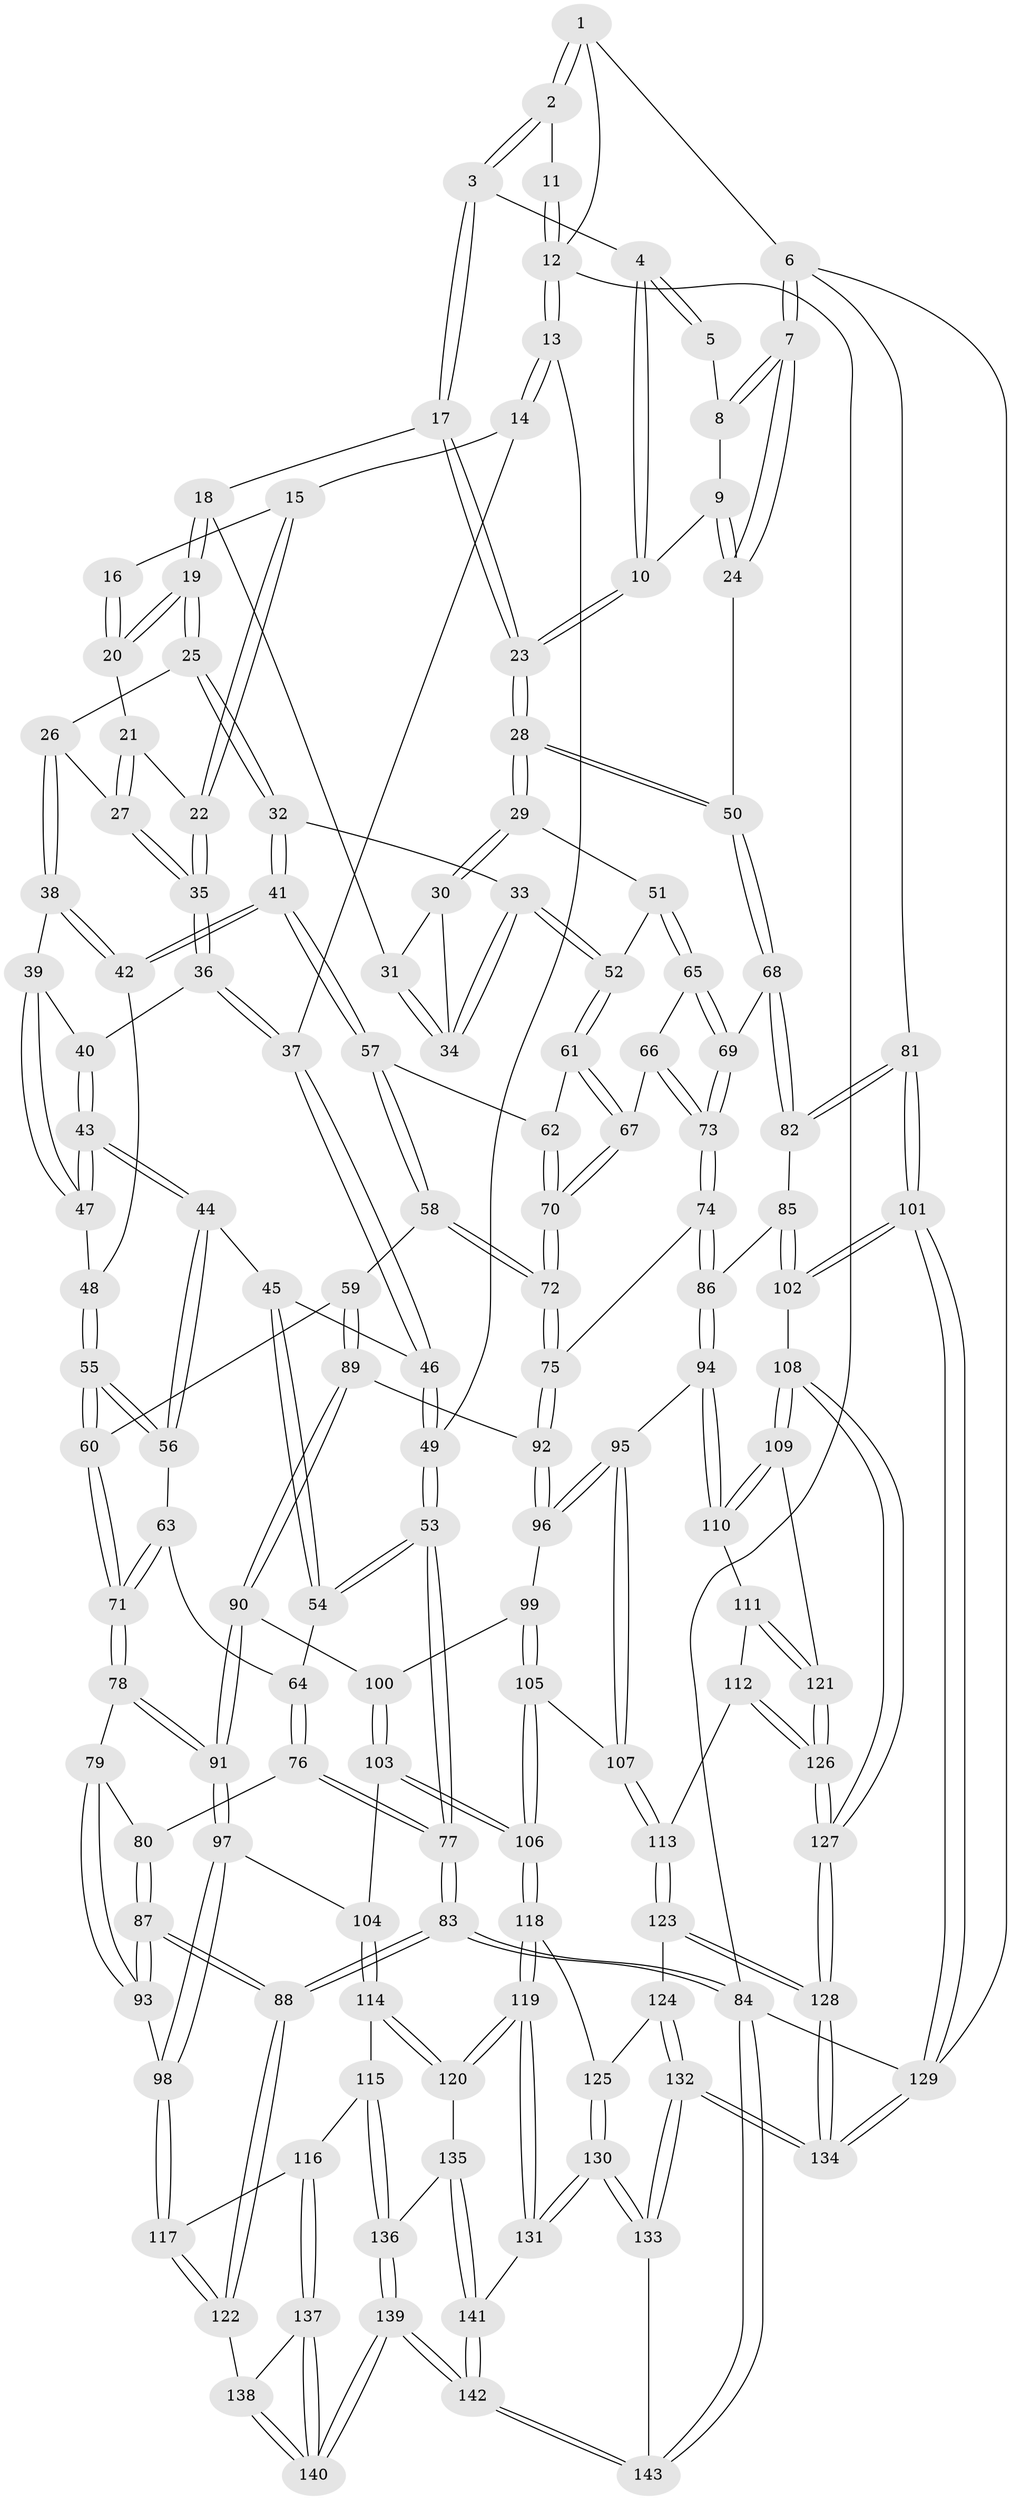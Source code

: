 // coarse degree distribution, {3: 0.7093023255813954, 5: 0.05813953488372093, 4: 0.1511627906976744, 2: 0.06976744186046512, 6: 0.011627906976744186}
// Generated by graph-tools (version 1.1) at 2025/54/03/04/25 22:54:17]
// undirected, 143 vertices, 354 edges
graph export_dot {
  node [color=gray90,style=filled];
  1 [pos="+0.9112832122045593+0"];
  2 [pos="+0.5320124369226831+0"];
  3 [pos="+0.5403483686434934+0"];
  4 [pos="+0.7747766004836365+0.09680267252164049"];
  5 [pos="+0.9104010456672169+0"];
  6 [pos="+1+0.32028053746267704"];
  7 [pos="+1+0.3168639887594181"];
  8 [pos="+0.9158072969396402+0.03697348630360753"];
  9 [pos="+0.8849911468328903+0.11089076187905493"];
  10 [pos="+0.7833141079173865+0.19529957383645055"];
  11 [pos="+0.22364465027343997+0"];
  12 [pos="+0+0"];
  13 [pos="+0+0.17258051807816457"];
  14 [pos="+0.08725010130605249+0.14043577021875903"];
  15 [pos="+0.18258923714715092+0.05825323358580408"];
  16 [pos="+0.2211125164360693+0"];
  17 [pos="+0.539625816419633+0"];
  18 [pos="+0.5374060487905846+0"];
  19 [pos="+0.37539018518322104+0.15428519302955318"];
  20 [pos="+0.3218640732786721+0.11555365026858315"];
  21 [pos="+0.27708126470426075+0.15023403641293942"];
  22 [pos="+0.21442346353422237+0.15676506748808416"];
  23 [pos="+0.7657860924629083+0.23763721199655008"];
  24 [pos="+1+0.31171044696373357"];
  25 [pos="+0.37529266476828615+0.1963795470638711"];
  26 [pos="+0.3490145949823965+0.21090193459177894"];
  27 [pos="+0.29434130413038584+0.19585202376064526"];
  28 [pos="+0.7656926754015858+0.26067641488648047"];
  29 [pos="+0.7605458366370612+0.2630691348423808"];
  30 [pos="+0.6378221204357709+0.23621628397673392"];
  31 [pos="+0.5373386318234851+0.038785505954340764"];
  32 [pos="+0.47121191655847505+0.2761858481811247"];
  33 [pos="+0.4945503858212644+0.2612267070392981"];
  34 [pos="+0.5151406717994491+0.2384605485069889"];
  35 [pos="+0.20875077979484558+0.21250183679309714"];
  36 [pos="+0.2073526303828186+0.2154712137693238"];
  37 [pos="+0.1550641418701605+0.23767221671597402"];
  38 [pos="+0.31318759305653243+0.2614529559814329"];
  39 [pos="+0.2840884855403669+0.2631819202181548"];
  40 [pos="+0.23004037047004797+0.24045735013816924"];
  41 [pos="+0.4447987270454501+0.3665268646381644"];
  42 [pos="+0.3347069694726675+0.3260817668404626"];
  43 [pos="+0.2315590060370803+0.3332754787095739"];
  44 [pos="+0.22251764434360882+0.34515521091355006"];
  45 [pos="+0.1439920960531531+0.28519619177041006"];
  46 [pos="+0.14586510262895636+0.25193225239309125"];
  47 [pos="+0.25982086782795033+0.3200776707315267"];
  48 [pos="+0.32524100223912233+0.33071570157831753"];
  49 [pos="+0+0.21674985034851538"];
  50 [pos="+0.8207732395040216+0.295372754734605"];
  51 [pos="+0.7413192183525665+0.28390985804296837"];
  52 [pos="+0.619294079190423+0.34182729235686354"];
  53 [pos="+0+0.2624698834884463"];
  54 [pos="+0.07191306206239147+0.3834482551938201"];
  55 [pos="+0.2573289510973404+0.4179878115915572"];
  56 [pos="+0.22301350594874875+0.39595896538886666"];
  57 [pos="+0.4455822517475785+0.37123265178474124"];
  58 [pos="+0.40595177231803314+0.4692032259017071"];
  59 [pos="+0.3695920728274976+0.49592143962442975"];
  60 [pos="+0.31729203501860115+0.4998408309257064"];
  61 [pos="+0.5866041647204051+0.3879335511714421"];
  62 [pos="+0.47196430353785546+0.37876075566105966"];
  63 [pos="+0.14920148612768197+0.416495623516934"];
  64 [pos="+0.10563304531663685+0.42445710579841317"];
  65 [pos="+0.7257502203953796+0.325149094287746"];
  66 [pos="+0.6341963482452487+0.4458414028003245"];
  67 [pos="+0.6104029596425815+0.4381035923269922"];
  68 [pos="+0.8214737660384543+0.4996594186050003"];
  69 [pos="+0.7038847020231443+0.5154192808113609"];
  70 [pos="+0.569763819387889+0.47407119319814733"];
  71 [pos="+0.25986818969726694+0.5538595943821228"];
  72 [pos="+0.5432762722275593+0.5425175635875862"];
  73 [pos="+0.6992205930014804+0.5178045233154578"];
  74 [pos="+0.6728137867005684+0.56242797383019"];
  75 [pos="+0.5487238917143162+0.5517693479224539"];
  76 [pos="+0.10093063876882404+0.5141469373288343"];
  77 [pos="+0+0.4776158520025104"];
  78 [pos="+0.25352533609037625+0.5606310771764694"];
  79 [pos="+0.22060065674675153+0.5583626929324387"];
  80 [pos="+0.10232612807565673+0.5179776213234427"];
  81 [pos="+1+0.6158798748735338"];
  82 [pos="+0.8588470031895237+0.5320494989259233"];
  83 [pos="+0+0.829374655942345"];
  84 [pos="+0+1"];
  85 [pos="+0.7737791201901862+0.6493353950296848"];
  86 [pos="+0.6970853596109893+0.6774206695720759"];
  87 [pos="+0.01861365758632772+0.7060296167200814"];
  88 [pos="+0+0.8172024339718765"];
  89 [pos="+0.41395958962683227+0.6247053126477472"];
  90 [pos="+0.40104118275650363+0.6576255725117143"];
  91 [pos="+0.26278550867703726+0.6569360027198847"];
  92 [pos="+0.52480243088445+0.6207824832101915"];
  93 [pos="+0.07737637124229496+0.7081859837970406"];
  94 [pos="+0.6931775805484506+0.687269307602546"];
  95 [pos="+0.6571924309164794+0.6898369020473755"];
  96 [pos="+0.5385381697995247+0.6557202179943905"];
  97 [pos="+0.24155930447989377+0.7134012841567795"];
  98 [pos="+0.1947771782511508+0.7340321655399777"];
  99 [pos="+0.5232344219300009+0.6878605148183315"];
  100 [pos="+0.4029742911156962+0.6675067824371927"];
  101 [pos="+1+0.7704600071936386"];
  102 [pos="+1+0.7740223780285636"];
  103 [pos="+0.4075361219566721+0.7394589634858059"];
  104 [pos="+0.298210197739703+0.7537047328286001"];
  105 [pos="+0.5015278818814789+0.762534865842227"];
  106 [pos="+0.4428818972804213+0.7756251711788821"];
  107 [pos="+0.5376045941400759+0.7813559883549708"];
  108 [pos="+0.9609452678313878+0.7908668711437906"];
  109 [pos="+0.8701479675317684+0.7811210112311315"];
  110 [pos="+0.6985966706751734+0.7045254350316306"];
  111 [pos="+0.6942397873973344+0.7407646435170943"];
  112 [pos="+0.6156201142219382+0.8267452000942551"];
  113 [pos="+0.5714817435838208+0.8271447325203007"];
  114 [pos="+0.3067965931586049+0.813236990784559"];
  115 [pos="+0.2290529286168346+0.8718523663034181"];
  116 [pos="+0.21200512899325732+0.8692412967983535"];
  117 [pos="+0.199023712651506+0.8464041331895636"];
  118 [pos="+0.42264939270085733+0.8417474477149596"];
  119 [pos="+0.39277362893235623+0.8752189282778357"];
  120 [pos="+0.3650413009721002+0.87035509517176"];
  121 [pos="+0.7350194611983868+0.8334992022057194"];
  122 [pos="+0+0.8552486536291515"];
  123 [pos="+0.5678464344500882+0.8363111780121245"];
  124 [pos="+0.5243984752362006+0.8871236385773246"];
  125 [pos="+0.513649391893264+0.8876136120677166"];
  126 [pos="+0.7209608441917953+0.9483710731144394"];
  127 [pos="+0.7209762522847152+0.9484368218189243"];
  128 [pos="+0.688320731636097+1"];
  129 [pos="+1+1"];
  130 [pos="+0.44096854475123526+0.9817972100300028"];
  131 [pos="+0.4016812475970064+0.9190759111383384"];
  132 [pos="+0.6832630076231585+1"];
  133 [pos="+0.5066393482577237+1"];
  134 [pos="+0.6835682688973448+1"];
  135 [pos="+0.29724378182858285+0.9048890961363508"];
  136 [pos="+0.27051652518034075+0.902084252138916"];
  137 [pos="+0.20411691929993742+0.8827457242275457"];
  138 [pos="+0.11132460876992524+0.9296611863080685"];
  139 [pos="+0.22108909132463442+1"];
  140 [pos="+0.2028422644877748+1"];
  141 [pos="+0.3167819455625577+0.9727115074754594"];
  142 [pos="+0.233513511299086+1"];
  143 [pos="+0.23588483579971936+1"];
  1 -- 2;
  1 -- 2;
  1 -- 6;
  1 -- 12;
  2 -- 3;
  2 -- 3;
  2 -- 11;
  3 -- 4;
  3 -- 17;
  3 -- 17;
  4 -- 5;
  4 -- 5;
  4 -- 10;
  4 -- 10;
  5 -- 8;
  6 -- 7;
  6 -- 7;
  6 -- 81;
  6 -- 129;
  7 -- 8;
  7 -- 8;
  7 -- 24;
  7 -- 24;
  8 -- 9;
  9 -- 10;
  9 -- 24;
  9 -- 24;
  10 -- 23;
  10 -- 23;
  11 -- 12;
  11 -- 12;
  12 -- 13;
  12 -- 13;
  12 -- 84;
  13 -- 14;
  13 -- 14;
  13 -- 49;
  14 -- 15;
  14 -- 37;
  15 -- 16;
  15 -- 22;
  15 -- 22;
  16 -- 20;
  16 -- 20;
  17 -- 18;
  17 -- 23;
  17 -- 23;
  18 -- 19;
  18 -- 19;
  18 -- 31;
  19 -- 20;
  19 -- 20;
  19 -- 25;
  19 -- 25;
  20 -- 21;
  21 -- 22;
  21 -- 27;
  21 -- 27;
  22 -- 35;
  22 -- 35;
  23 -- 28;
  23 -- 28;
  24 -- 50;
  25 -- 26;
  25 -- 32;
  25 -- 32;
  26 -- 27;
  26 -- 38;
  26 -- 38;
  27 -- 35;
  27 -- 35;
  28 -- 29;
  28 -- 29;
  28 -- 50;
  28 -- 50;
  29 -- 30;
  29 -- 30;
  29 -- 51;
  30 -- 31;
  30 -- 34;
  31 -- 34;
  31 -- 34;
  32 -- 33;
  32 -- 41;
  32 -- 41;
  33 -- 34;
  33 -- 34;
  33 -- 52;
  33 -- 52;
  35 -- 36;
  35 -- 36;
  36 -- 37;
  36 -- 37;
  36 -- 40;
  37 -- 46;
  37 -- 46;
  38 -- 39;
  38 -- 42;
  38 -- 42;
  39 -- 40;
  39 -- 47;
  39 -- 47;
  40 -- 43;
  40 -- 43;
  41 -- 42;
  41 -- 42;
  41 -- 57;
  41 -- 57;
  42 -- 48;
  43 -- 44;
  43 -- 44;
  43 -- 47;
  43 -- 47;
  44 -- 45;
  44 -- 56;
  44 -- 56;
  45 -- 46;
  45 -- 54;
  45 -- 54;
  46 -- 49;
  46 -- 49;
  47 -- 48;
  48 -- 55;
  48 -- 55;
  49 -- 53;
  49 -- 53;
  50 -- 68;
  50 -- 68;
  51 -- 52;
  51 -- 65;
  51 -- 65;
  52 -- 61;
  52 -- 61;
  53 -- 54;
  53 -- 54;
  53 -- 77;
  53 -- 77;
  54 -- 64;
  55 -- 56;
  55 -- 56;
  55 -- 60;
  55 -- 60;
  56 -- 63;
  57 -- 58;
  57 -- 58;
  57 -- 62;
  58 -- 59;
  58 -- 72;
  58 -- 72;
  59 -- 60;
  59 -- 89;
  59 -- 89;
  60 -- 71;
  60 -- 71;
  61 -- 62;
  61 -- 67;
  61 -- 67;
  62 -- 70;
  62 -- 70;
  63 -- 64;
  63 -- 71;
  63 -- 71;
  64 -- 76;
  64 -- 76;
  65 -- 66;
  65 -- 69;
  65 -- 69;
  66 -- 67;
  66 -- 73;
  66 -- 73;
  67 -- 70;
  67 -- 70;
  68 -- 69;
  68 -- 82;
  68 -- 82;
  69 -- 73;
  69 -- 73;
  70 -- 72;
  70 -- 72;
  71 -- 78;
  71 -- 78;
  72 -- 75;
  72 -- 75;
  73 -- 74;
  73 -- 74;
  74 -- 75;
  74 -- 86;
  74 -- 86;
  75 -- 92;
  75 -- 92;
  76 -- 77;
  76 -- 77;
  76 -- 80;
  77 -- 83;
  77 -- 83;
  78 -- 79;
  78 -- 91;
  78 -- 91;
  79 -- 80;
  79 -- 93;
  79 -- 93;
  80 -- 87;
  80 -- 87;
  81 -- 82;
  81 -- 82;
  81 -- 101;
  81 -- 101;
  82 -- 85;
  83 -- 84;
  83 -- 84;
  83 -- 88;
  83 -- 88;
  84 -- 143;
  84 -- 143;
  84 -- 129;
  85 -- 86;
  85 -- 102;
  85 -- 102;
  86 -- 94;
  86 -- 94;
  87 -- 88;
  87 -- 88;
  87 -- 93;
  87 -- 93;
  88 -- 122;
  88 -- 122;
  89 -- 90;
  89 -- 90;
  89 -- 92;
  90 -- 91;
  90 -- 91;
  90 -- 100;
  91 -- 97;
  91 -- 97;
  92 -- 96;
  92 -- 96;
  93 -- 98;
  94 -- 95;
  94 -- 110;
  94 -- 110;
  95 -- 96;
  95 -- 96;
  95 -- 107;
  95 -- 107;
  96 -- 99;
  97 -- 98;
  97 -- 98;
  97 -- 104;
  98 -- 117;
  98 -- 117;
  99 -- 100;
  99 -- 105;
  99 -- 105;
  100 -- 103;
  100 -- 103;
  101 -- 102;
  101 -- 102;
  101 -- 129;
  101 -- 129;
  102 -- 108;
  103 -- 104;
  103 -- 106;
  103 -- 106;
  104 -- 114;
  104 -- 114;
  105 -- 106;
  105 -- 106;
  105 -- 107;
  106 -- 118;
  106 -- 118;
  107 -- 113;
  107 -- 113;
  108 -- 109;
  108 -- 109;
  108 -- 127;
  108 -- 127;
  109 -- 110;
  109 -- 110;
  109 -- 121;
  110 -- 111;
  111 -- 112;
  111 -- 121;
  111 -- 121;
  112 -- 113;
  112 -- 126;
  112 -- 126;
  113 -- 123;
  113 -- 123;
  114 -- 115;
  114 -- 120;
  114 -- 120;
  115 -- 116;
  115 -- 136;
  115 -- 136;
  116 -- 117;
  116 -- 137;
  116 -- 137;
  117 -- 122;
  117 -- 122;
  118 -- 119;
  118 -- 119;
  118 -- 125;
  119 -- 120;
  119 -- 120;
  119 -- 131;
  119 -- 131;
  120 -- 135;
  121 -- 126;
  121 -- 126;
  122 -- 138;
  123 -- 124;
  123 -- 128;
  123 -- 128;
  124 -- 125;
  124 -- 132;
  124 -- 132;
  125 -- 130;
  125 -- 130;
  126 -- 127;
  126 -- 127;
  127 -- 128;
  127 -- 128;
  128 -- 134;
  128 -- 134;
  129 -- 134;
  129 -- 134;
  130 -- 131;
  130 -- 131;
  130 -- 133;
  130 -- 133;
  131 -- 141;
  132 -- 133;
  132 -- 133;
  132 -- 134;
  132 -- 134;
  133 -- 143;
  135 -- 136;
  135 -- 141;
  135 -- 141;
  136 -- 139;
  136 -- 139;
  137 -- 138;
  137 -- 140;
  137 -- 140;
  138 -- 140;
  138 -- 140;
  139 -- 140;
  139 -- 140;
  139 -- 142;
  139 -- 142;
  141 -- 142;
  141 -- 142;
  142 -- 143;
  142 -- 143;
}
